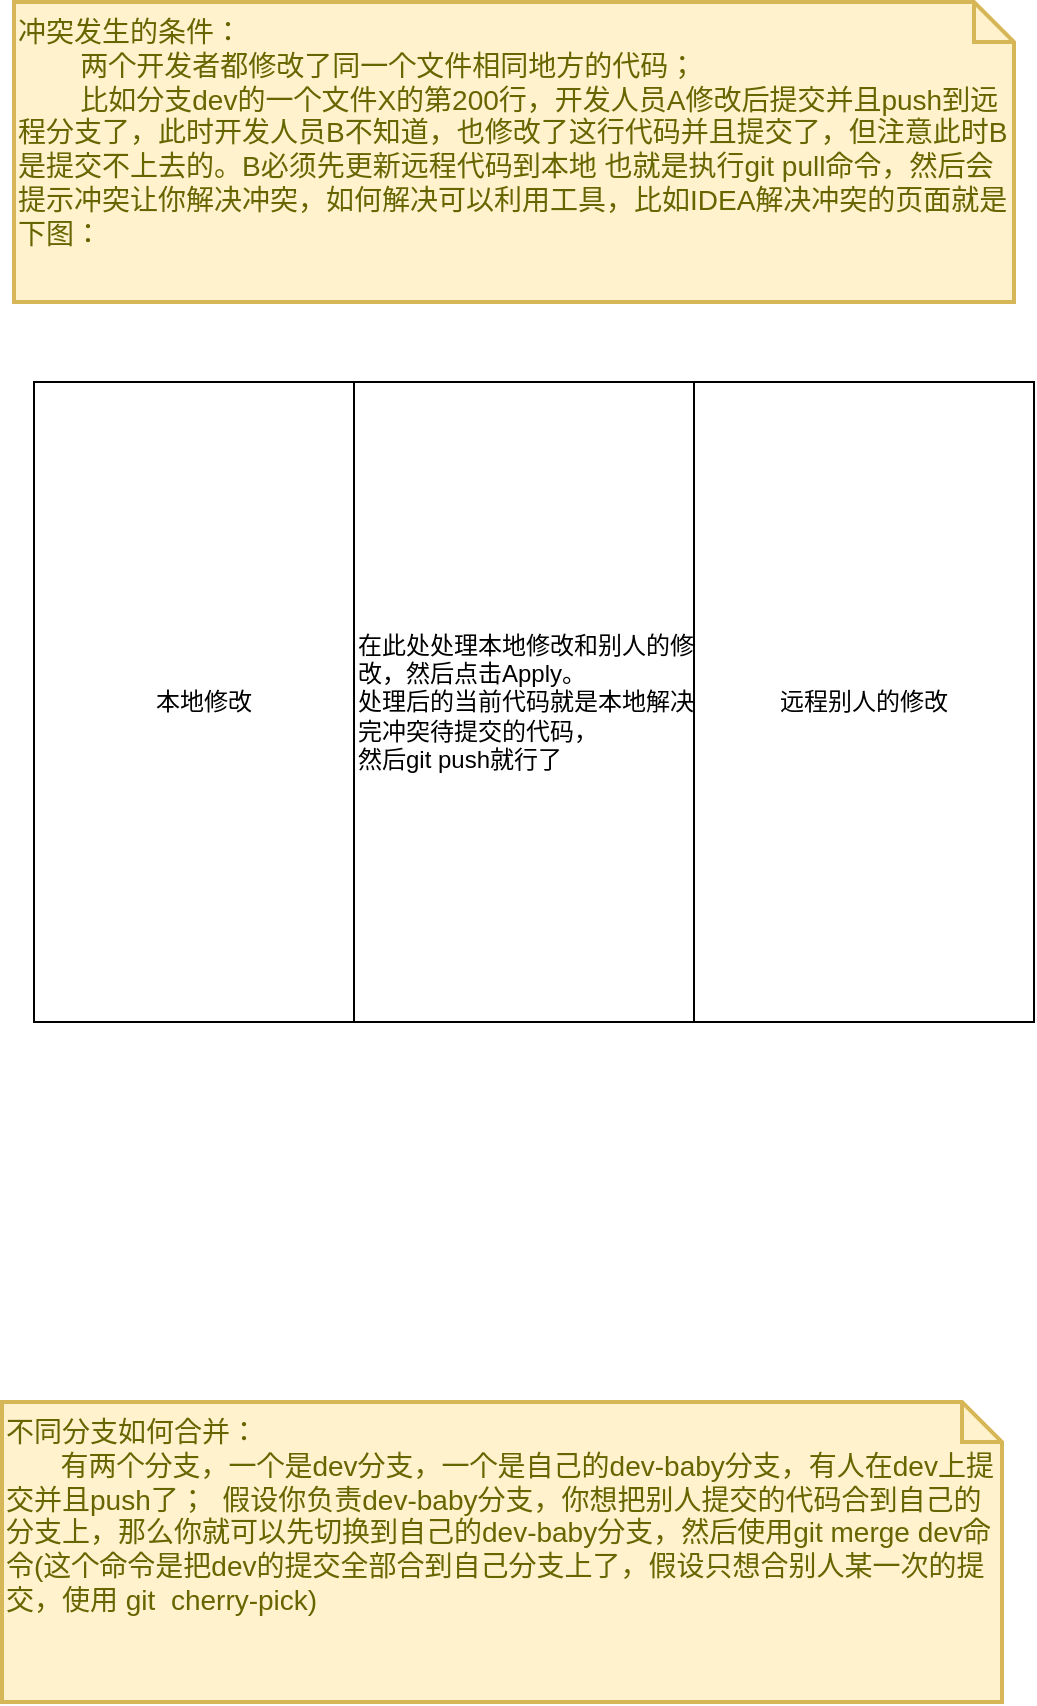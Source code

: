 <mxfile version="14.9.4" type="github">
  <diagram id="S0PaxOrZtBQw0bLjX14_" name="Page-1">
    <mxGraphModel dx="1422" dy="762" grid="1" gridSize="10" guides="1" tooltips="1" connect="1" arrows="1" fold="1" page="1" pageScale="1" pageWidth="827" pageHeight="1169" math="0" shadow="0">
      <root>
        <mxCell id="0" />
        <mxCell id="1" parent="0" />
        <mxCell id="7CBFd_eAUNE4Xpf42JwG-1" value="本地修改" style="rounded=0;whiteSpace=wrap;html=1;" parent="1" vertex="1">
          <mxGeometry x="180" y="340" width="170" height="320" as="geometry" />
        </mxCell>
        <mxCell id="7CBFd_eAUNE4Xpf42JwG-2" value="在此处处理本地修改和别人的修改，然后点击Apply。&lt;br&gt;处理后的当前代码就是本地解决完冲突待提交的代码，&lt;br&gt;然后git push就行了" style="rounded=0;whiteSpace=wrap;html=1;align=left;" parent="1" vertex="1">
          <mxGeometry x="340" y="340" width="170" height="320" as="geometry" />
        </mxCell>
        <mxCell id="7CBFd_eAUNE4Xpf42JwG-3" value="远程别人的修改" style="rounded=0;whiteSpace=wrap;html=1;" parent="1" vertex="1">
          <mxGeometry x="510" y="340" width="170" height="320" as="geometry" />
        </mxCell>
        <mxCell id="7CBFd_eAUNE4Xpf42JwG-4" value="冲突发生的条件：&lt;br&gt;&amp;nbsp; &amp;nbsp; &amp;nbsp; &amp;nbsp; 两个开发者都修改了同一个文件相同地方的代码；&lt;br&gt;&amp;nbsp; &amp;nbsp; &amp;nbsp; &amp;nbsp; 比如分支dev的一个文件X的第200行，开发人员A修改后提交并且push到远程分支了，此时开发人员B不知道，也修改了这行代码并且提交了，但注意此时B是提交不上去的。B必须先更新远程代码到本地 也就是执行git pull命令，然后会提示冲突让你解决冲突，如何解决可以利用工具，比如IDEA解决冲突的页面就是下图：" style="shape=note;strokeWidth=2;fontSize=14;size=20;whiteSpace=wrap;html=1;fillColor=#fff2cc;strokeColor=#d6b656;fontColor=#666600;align=left;verticalAlign=top;" parent="1" vertex="1">
          <mxGeometry x="170" y="150" width="500" height="150" as="geometry" />
        </mxCell>
        <mxCell id="7CBFd_eAUNE4Xpf42JwG-5" value="不同分支如何合并：&lt;br&gt;&amp;nbsp; &amp;nbsp; &amp;nbsp; &amp;nbsp;有两个分支，一个是dev分支，一个是自己的dev-baby分支，有人在dev上提交并且push了；&amp;nbsp; 假设你负责dev-baby分支，你想把别人提交的代码合到自己的分支上，那么你就可以先切换到自己的dev-baby分支，然后使用git merge dev命令(这个命令是把dev的提交全部合到自己分支上了，假设只想合别人某一次的提交，使用 git&amp;nbsp; cherry-pick)" style="shape=note;strokeWidth=2;fontSize=14;size=20;whiteSpace=wrap;html=1;fillColor=#fff2cc;strokeColor=#d6b656;fontColor=#666600;align=left;verticalAlign=top;" parent="1" vertex="1">
          <mxGeometry x="164" y="850" width="500" height="150" as="geometry" />
        </mxCell>
      </root>
    </mxGraphModel>
  </diagram>
</mxfile>

